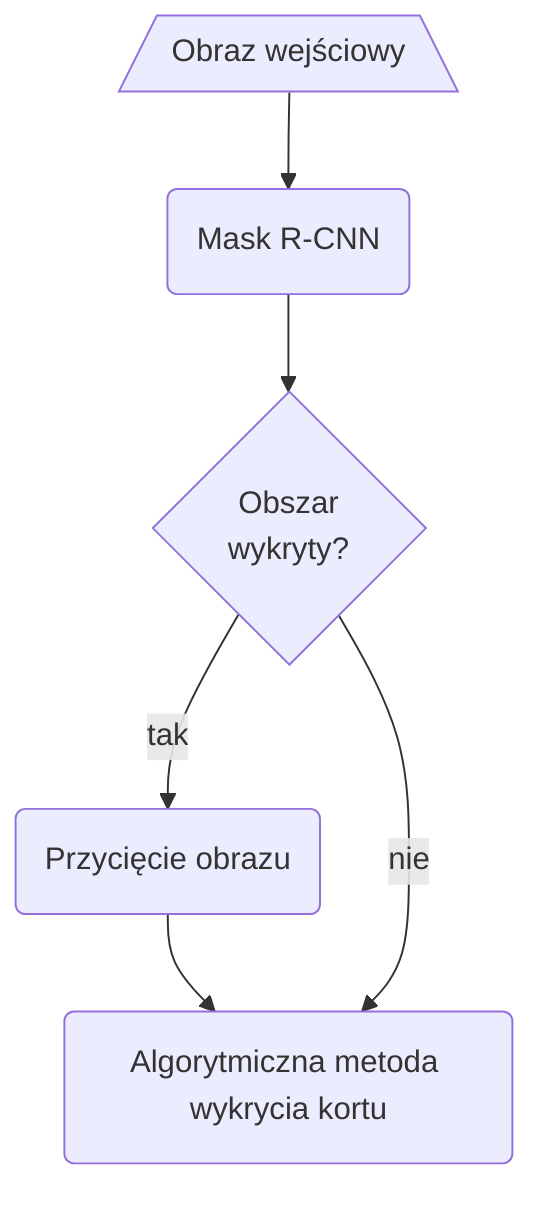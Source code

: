graph TD

%% ...::: NODES :::...

input[/Obraz wejściowy\]
mrcnn(Mask R-CNN)
wykryty{Obszar<br/>wykryty?}
algorytm(Algorytmiczna metoda wykrycia kortu)
crop(Przycięcie obrazu)

%% ...::: STYLING :::...

%% ...::: FLOWS :::...

input-->mrcnn
mrcnn-->wykryty
wykryty--tak-->crop
crop-->algorytm
wykryty--nie-->algorytm